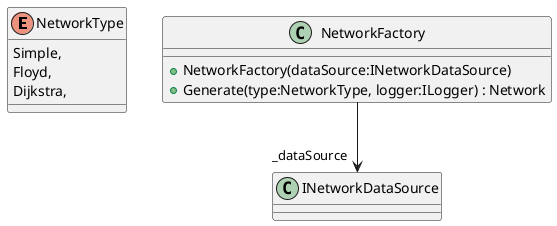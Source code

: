 @startuml
enum NetworkType {
    Simple,
    Floyd,
    Dijkstra,
}
class NetworkFactory {
    + NetworkFactory(dataSource:INetworkDataSource)
    + Generate(type:NetworkType, logger:ILogger) : Network
}
NetworkFactory --> "_dataSource" INetworkDataSource
@enduml
